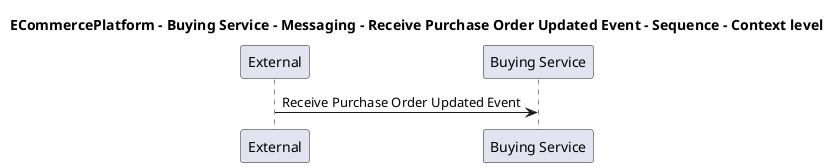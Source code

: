 @startuml

title ECommercePlatform - Buying Service - Messaging - Receive Purchase Order Updated Event - Sequence - Context level

participant "External" as C4InterFlow.SoftwareSystems.ExternalSystem
participant "Buying Service" as ECommercePlatform.SoftwareSystems.BuyingService

C4InterFlow.SoftwareSystems.ExternalSystem -> ECommercePlatform.SoftwareSystems.BuyingService : Receive Purchase Order Updated Event


@enduml
